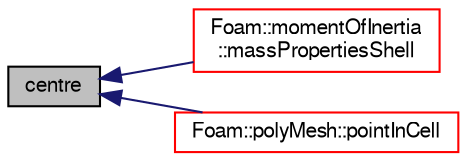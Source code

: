 digraph "centre"
{
  bgcolor="transparent";
  edge [fontname="FreeSans",fontsize="10",labelfontname="FreeSans",labelfontsize="10"];
  node [fontname="FreeSans",fontsize="10",shape=record];
  rankdir="LR";
  Node31 [label="centre",height=0.2,width=0.4,color="black", fillcolor="grey75", style="filled", fontcolor="black"];
  Node31 -> Node32 [dir="back",color="midnightblue",fontsize="10",style="solid",fontname="FreeSans"];
  Node32 [label="Foam::momentOfInertia\l::massPropertiesShell",height=0.2,width=0.4,color="red",URL="$a25142.html#aafe9f3727d4e49838b77e92c2ee567e7"];
  Node31 -> Node34 [dir="back",color="midnightblue",fontsize="10",style="solid",fontname="FreeSans"];
  Node34 [label="Foam::polyMesh::pointInCell",height=0.2,width=0.4,color="red",URL="$a27410.html#a0867f30df00643909280245ea9f26310",tooltip="Is the point in the cell. "];
}
